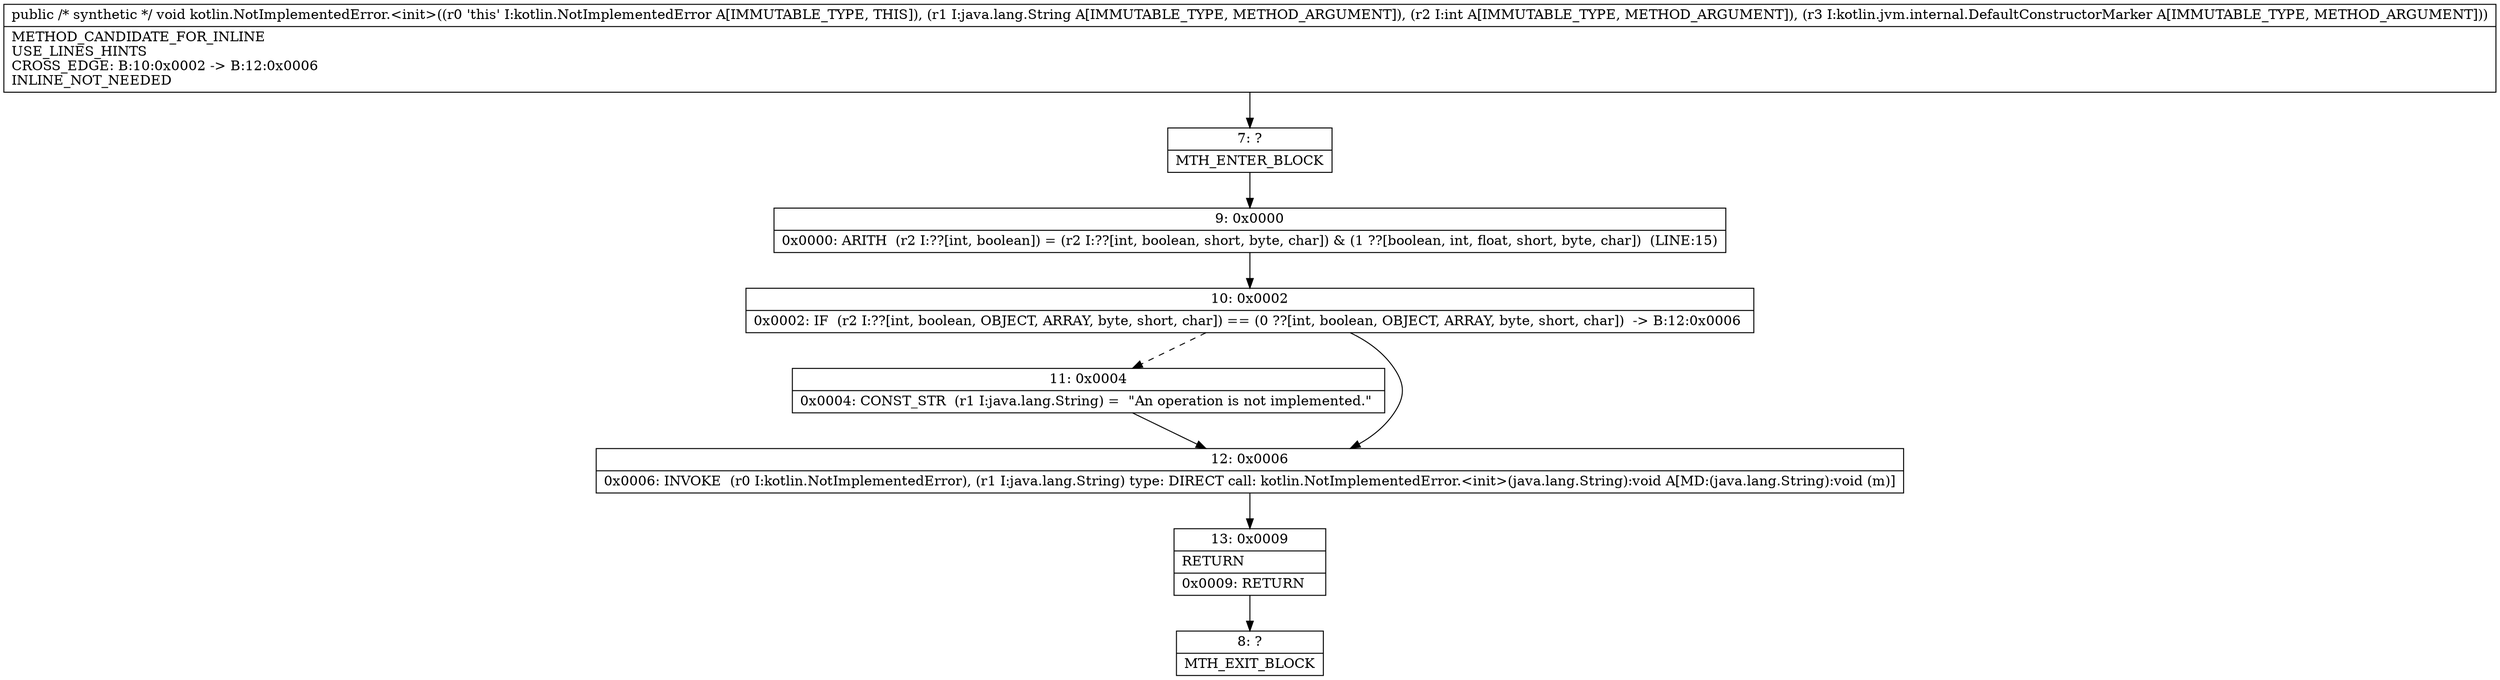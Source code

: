 digraph "CFG forkotlin.NotImplementedError.\<init\>(Ljava\/lang\/String;ILkotlin\/jvm\/internal\/DefaultConstructorMarker;)V" {
Node_7 [shape=record,label="{7\:\ ?|MTH_ENTER_BLOCK\l}"];
Node_9 [shape=record,label="{9\:\ 0x0000|0x0000: ARITH  (r2 I:??[int, boolean]) = (r2 I:??[int, boolean, short, byte, char]) & (1 ??[boolean, int, float, short, byte, char])  (LINE:15)\l}"];
Node_10 [shape=record,label="{10\:\ 0x0002|0x0002: IF  (r2 I:??[int, boolean, OBJECT, ARRAY, byte, short, char]) == (0 ??[int, boolean, OBJECT, ARRAY, byte, short, char])  \-\> B:12:0x0006 \l}"];
Node_11 [shape=record,label="{11\:\ 0x0004|0x0004: CONST_STR  (r1 I:java.lang.String) =  \"An operation is not implemented.\" \l}"];
Node_12 [shape=record,label="{12\:\ 0x0006|0x0006: INVOKE  (r0 I:kotlin.NotImplementedError), (r1 I:java.lang.String) type: DIRECT call: kotlin.NotImplementedError.\<init\>(java.lang.String):void A[MD:(java.lang.String):void (m)]\l}"];
Node_13 [shape=record,label="{13\:\ 0x0009|RETURN\l|0x0009: RETURN   \l}"];
Node_8 [shape=record,label="{8\:\ ?|MTH_EXIT_BLOCK\l}"];
MethodNode[shape=record,label="{public \/* synthetic *\/ void kotlin.NotImplementedError.\<init\>((r0 'this' I:kotlin.NotImplementedError A[IMMUTABLE_TYPE, THIS]), (r1 I:java.lang.String A[IMMUTABLE_TYPE, METHOD_ARGUMENT]), (r2 I:int A[IMMUTABLE_TYPE, METHOD_ARGUMENT]), (r3 I:kotlin.jvm.internal.DefaultConstructorMarker A[IMMUTABLE_TYPE, METHOD_ARGUMENT]))  | METHOD_CANDIDATE_FOR_INLINE\lUSE_LINES_HINTS\lCROSS_EDGE: B:10:0x0002 \-\> B:12:0x0006\lINLINE_NOT_NEEDED\l}"];
MethodNode -> Node_7;Node_7 -> Node_9;
Node_9 -> Node_10;
Node_10 -> Node_11[style=dashed];
Node_10 -> Node_12;
Node_11 -> Node_12;
Node_12 -> Node_13;
Node_13 -> Node_8;
}

